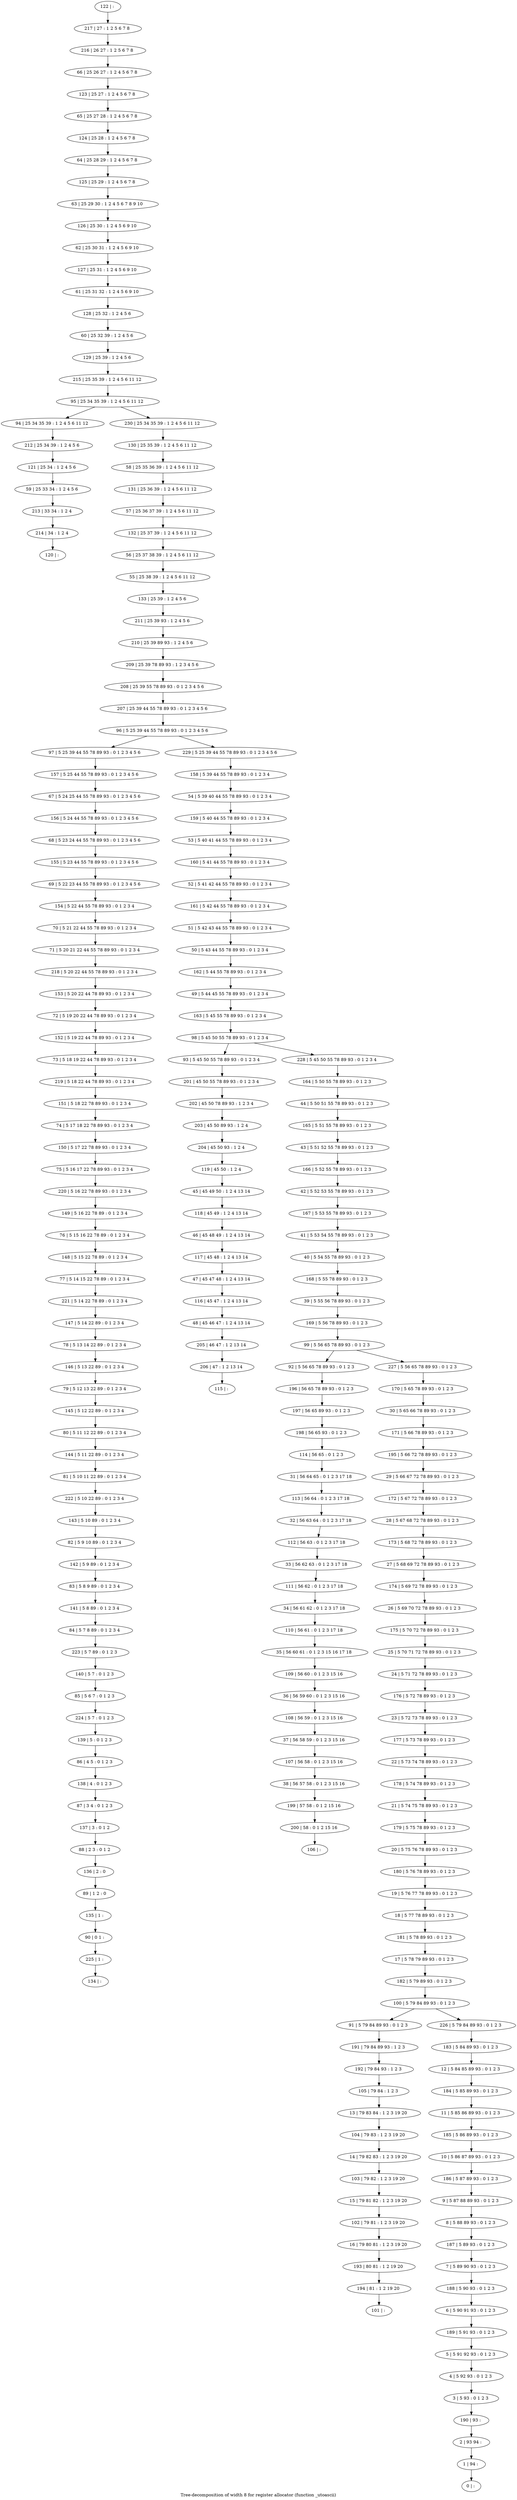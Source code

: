 digraph G {
graph [label="Tree-decomposition of width 8 for register allocator (function _utoascii)"]
0[label="0 | : "];
1[label="1 | 94 : "];
2[label="2 | 93 94 : "];
3[label="3 | 5 93 : 0 1 2 3 "];
4[label="4 | 5 92 93 : 0 1 2 3 "];
5[label="5 | 5 91 92 93 : 0 1 2 3 "];
6[label="6 | 5 90 91 93 : 0 1 2 3 "];
7[label="7 | 5 89 90 93 : 0 1 2 3 "];
8[label="8 | 5 88 89 93 : 0 1 2 3 "];
9[label="9 | 5 87 88 89 93 : 0 1 2 3 "];
10[label="10 | 5 86 87 89 93 : 0 1 2 3 "];
11[label="11 | 5 85 86 89 93 : 0 1 2 3 "];
12[label="12 | 5 84 85 89 93 : 0 1 2 3 "];
13[label="13 | 79 83 84 : 1 2 3 19 20 "];
14[label="14 | 79 82 83 : 1 2 3 19 20 "];
15[label="15 | 79 81 82 : 1 2 3 19 20 "];
16[label="16 | 79 80 81 : 1 2 3 19 20 "];
17[label="17 | 5 78 79 89 93 : 0 1 2 3 "];
18[label="18 | 5 77 78 89 93 : 0 1 2 3 "];
19[label="19 | 5 76 77 78 89 93 : 0 1 2 3 "];
20[label="20 | 5 75 76 78 89 93 : 0 1 2 3 "];
21[label="21 | 5 74 75 78 89 93 : 0 1 2 3 "];
22[label="22 | 5 73 74 78 89 93 : 0 1 2 3 "];
23[label="23 | 5 72 73 78 89 93 : 0 1 2 3 "];
24[label="24 | 5 71 72 78 89 93 : 0 1 2 3 "];
25[label="25 | 5 70 71 72 78 89 93 : 0 1 2 3 "];
26[label="26 | 5 69 70 72 78 89 93 : 0 1 2 3 "];
27[label="27 | 5 68 69 72 78 89 93 : 0 1 2 3 "];
28[label="28 | 5 67 68 72 78 89 93 : 0 1 2 3 "];
29[label="29 | 5 66 67 72 78 89 93 : 0 1 2 3 "];
30[label="30 | 5 65 66 78 89 93 : 0 1 2 3 "];
31[label="31 | 56 64 65 : 0 1 2 3 17 18 "];
32[label="32 | 56 63 64 : 0 1 2 3 17 18 "];
33[label="33 | 56 62 63 : 0 1 2 3 17 18 "];
34[label="34 | 56 61 62 : 0 1 2 3 17 18 "];
35[label="35 | 56 60 61 : 0 1 2 3 15 16 17 18 "];
36[label="36 | 56 59 60 : 0 1 2 3 15 16 "];
37[label="37 | 56 58 59 : 0 1 2 3 15 16 "];
38[label="38 | 56 57 58 : 0 1 2 3 15 16 "];
39[label="39 | 5 55 56 78 89 93 : 0 1 2 3 "];
40[label="40 | 5 54 55 78 89 93 : 0 1 2 3 "];
41[label="41 | 5 53 54 55 78 89 93 : 0 1 2 3 "];
42[label="42 | 5 52 53 55 78 89 93 : 0 1 2 3 "];
43[label="43 | 5 51 52 55 78 89 93 : 0 1 2 3 "];
44[label="44 | 5 50 51 55 78 89 93 : 0 1 2 3 "];
45[label="45 | 45 49 50 : 1 2 4 13 14 "];
46[label="46 | 45 48 49 : 1 2 4 13 14 "];
47[label="47 | 45 47 48 : 1 2 4 13 14 "];
48[label="48 | 45 46 47 : 1 2 4 13 14 "];
49[label="49 | 5 44 45 55 78 89 93 : 0 1 2 3 4 "];
50[label="50 | 5 43 44 55 78 89 93 : 0 1 2 3 4 "];
51[label="51 | 5 42 43 44 55 78 89 93 : 0 1 2 3 4 "];
52[label="52 | 5 41 42 44 55 78 89 93 : 0 1 2 3 4 "];
53[label="53 | 5 40 41 44 55 78 89 93 : 0 1 2 3 4 "];
54[label="54 | 5 39 40 44 55 78 89 93 : 0 1 2 3 4 "];
55[label="55 | 25 38 39 : 1 2 4 5 6 11 12 "];
56[label="56 | 25 37 38 39 : 1 2 4 5 6 11 12 "];
57[label="57 | 25 36 37 39 : 1 2 4 5 6 11 12 "];
58[label="58 | 25 35 36 39 : 1 2 4 5 6 11 12 "];
59[label="59 | 25 33 34 : 1 2 4 5 6 "];
60[label="60 | 25 32 39 : 1 2 4 5 6 "];
61[label="61 | 25 31 32 : 1 2 4 5 6 9 10 "];
62[label="62 | 25 30 31 : 1 2 4 5 6 9 10 "];
63[label="63 | 25 29 30 : 1 2 4 5 6 7 8 9 10 "];
64[label="64 | 25 28 29 : 1 2 4 5 6 7 8 "];
65[label="65 | 25 27 28 : 1 2 4 5 6 7 8 "];
66[label="66 | 25 26 27 : 1 2 4 5 6 7 8 "];
67[label="67 | 5 24 25 44 55 78 89 93 : 0 1 2 3 4 5 6 "];
68[label="68 | 5 23 24 44 55 78 89 93 : 0 1 2 3 4 5 6 "];
69[label="69 | 5 22 23 44 55 78 89 93 : 0 1 2 3 4 5 6 "];
70[label="70 | 5 21 22 44 55 78 89 93 : 0 1 2 3 4 "];
71[label="71 | 5 20 21 22 44 55 78 89 93 : 0 1 2 3 4 "];
72[label="72 | 5 19 20 22 44 78 89 93 : 0 1 2 3 4 "];
73[label="73 | 5 18 19 22 44 78 89 93 : 0 1 2 3 4 "];
74[label="74 | 5 17 18 22 78 89 93 : 0 1 2 3 4 "];
75[label="75 | 5 16 17 22 78 89 93 : 0 1 2 3 4 "];
76[label="76 | 5 15 16 22 78 89 : 0 1 2 3 4 "];
77[label="77 | 5 14 15 22 78 89 : 0 1 2 3 4 "];
78[label="78 | 5 13 14 22 89 : 0 1 2 3 4 "];
79[label="79 | 5 12 13 22 89 : 0 1 2 3 4 "];
80[label="80 | 5 11 12 22 89 : 0 1 2 3 4 "];
81[label="81 | 5 10 11 22 89 : 0 1 2 3 4 "];
82[label="82 | 5 9 10 89 : 0 1 2 3 4 "];
83[label="83 | 5 8 9 89 : 0 1 2 3 4 "];
84[label="84 | 5 7 8 89 : 0 1 2 3 4 "];
85[label="85 | 5 6 7 : 0 1 2 3 "];
86[label="86 | 4 5 : 0 1 2 3 "];
87[label="87 | 3 4 : 0 1 2 3 "];
88[label="88 | 2 3 : 0 1 2 "];
89[label="89 | 1 2 : 0 "];
90[label="90 | 0 1 : "];
91[label="91 | 5 79 84 89 93 : 0 1 2 3 "];
92[label="92 | 5 56 65 78 89 93 : 0 1 2 3 "];
93[label="93 | 5 45 50 55 78 89 93 : 0 1 2 3 4 "];
94[label="94 | 25 34 35 39 : 1 2 4 5 6 11 12 "];
95[label="95 | 25 34 35 39 : 1 2 4 5 6 11 12 "];
96[label="96 | 5 25 39 44 55 78 89 93 : 0 1 2 3 4 5 6 "];
97[label="97 | 5 25 39 44 55 78 89 93 : 0 1 2 3 4 5 6 "];
98[label="98 | 5 45 50 55 78 89 93 : 0 1 2 3 4 "];
99[label="99 | 5 56 65 78 89 93 : 0 1 2 3 "];
100[label="100 | 5 79 84 89 93 : 0 1 2 3 "];
101[label="101 | : "];
102[label="102 | 79 81 : 1 2 3 19 20 "];
103[label="103 | 79 82 : 1 2 3 19 20 "];
104[label="104 | 79 83 : 1 2 3 19 20 "];
105[label="105 | 79 84 : 1 2 3 "];
106[label="106 | : "];
107[label="107 | 56 58 : 0 1 2 3 15 16 "];
108[label="108 | 56 59 : 0 1 2 3 15 16 "];
109[label="109 | 56 60 : 0 1 2 3 15 16 "];
110[label="110 | 56 61 : 0 1 2 3 17 18 "];
111[label="111 | 56 62 : 0 1 2 3 17 18 "];
112[label="112 | 56 63 : 0 1 2 3 17 18 "];
113[label="113 | 56 64 : 0 1 2 3 17 18 "];
114[label="114 | 56 65 : 0 1 2 3 "];
115[label="115 | : "];
116[label="116 | 45 47 : 1 2 4 13 14 "];
117[label="117 | 45 48 : 1 2 4 13 14 "];
118[label="118 | 45 49 : 1 2 4 13 14 "];
119[label="119 | 45 50 : 1 2 4 "];
120[label="120 | : "];
121[label="121 | 25 34 : 1 2 4 5 6 "];
122[label="122 | : "];
123[label="123 | 25 27 : 1 2 4 5 6 7 8 "];
124[label="124 | 25 28 : 1 2 4 5 6 7 8 "];
125[label="125 | 25 29 : 1 2 4 5 6 7 8 "];
126[label="126 | 25 30 : 1 2 4 5 6 9 10 "];
127[label="127 | 25 31 : 1 2 4 5 6 9 10 "];
128[label="128 | 25 32 : 1 2 4 5 6 "];
129[label="129 | 25 39 : 1 2 4 5 6 "];
130[label="130 | 25 35 39 : 1 2 4 5 6 11 12 "];
131[label="131 | 25 36 39 : 1 2 4 5 6 11 12 "];
132[label="132 | 25 37 39 : 1 2 4 5 6 11 12 "];
133[label="133 | 25 39 : 1 2 4 5 6 "];
134[label="134 | : "];
135[label="135 | 1 : "];
136[label="136 | 2 : 0 "];
137[label="137 | 3 : 0 1 2 "];
138[label="138 | 4 : 0 1 2 3 "];
139[label="139 | 5 : 0 1 2 3 "];
140[label="140 | 5 7 : 0 1 2 3 "];
141[label="141 | 5 8 89 : 0 1 2 3 4 "];
142[label="142 | 5 9 89 : 0 1 2 3 4 "];
143[label="143 | 5 10 89 : 0 1 2 3 4 "];
144[label="144 | 5 11 22 89 : 0 1 2 3 4 "];
145[label="145 | 5 12 22 89 : 0 1 2 3 4 "];
146[label="146 | 5 13 22 89 : 0 1 2 3 4 "];
147[label="147 | 5 14 22 89 : 0 1 2 3 4 "];
148[label="148 | 5 15 22 78 89 : 0 1 2 3 4 "];
149[label="149 | 5 16 22 78 89 : 0 1 2 3 4 "];
150[label="150 | 5 17 22 78 89 93 : 0 1 2 3 4 "];
151[label="151 | 5 18 22 78 89 93 : 0 1 2 3 4 "];
152[label="152 | 5 19 22 44 78 89 93 : 0 1 2 3 4 "];
153[label="153 | 5 20 22 44 78 89 93 : 0 1 2 3 4 "];
154[label="154 | 5 22 44 55 78 89 93 : 0 1 2 3 4 "];
155[label="155 | 5 23 44 55 78 89 93 : 0 1 2 3 4 5 6 "];
156[label="156 | 5 24 44 55 78 89 93 : 0 1 2 3 4 5 6 "];
157[label="157 | 5 25 44 55 78 89 93 : 0 1 2 3 4 5 6 "];
158[label="158 | 5 39 44 55 78 89 93 : 0 1 2 3 4 "];
159[label="159 | 5 40 44 55 78 89 93 : 0 1 2 3 4 "];
160[label="160 | 5 41 44 55 78 89 93 : 0 1 2 3 4 "];
161[label="161 | 5 42 44 55 78 89 93 : 0 1 2 3 4 "];
162[label="162 | 5 44 55 78 89 93 : 0 1 2 3 4 "];
163[label="163 | 5 45 55 78 89 93 : 0 1 2 3 4 "];
164[label="164 | 5 50 55 78 89 93 : 0 1 2 3 "];
165[label="165 | 5 51 55 78 89 93 : 0 1 2 3 "];
166[label="166 | 5 52 55 78 89 93 : 0 1 2 3 "];
167[label="167 | 5 53 55 78 89 93 : 0 1 2 3 "];
168[label="168 | 5 55 78 89 93 : 0 1 2 3 "];
169[label="169 | 5 56 78 89 93 : 0 1 2 3 "];
170[label="170 | 5 65 78 89 93 : 0 1 2 3 "];
171[label="171 | 5 66 78 89 93 : 0 1 2 3 "];
172[label="172 | 5 67 72 78 89 93 : 0 1 2 3 "];
173[label="173 | 5 68 72 78 89 93 : 0 1 2 3 "];
174[label="174 | 5 69 72 78 89 93 : 0 1 2 3 "];
175[label="175 | 5 70 72 78 89 93 : 0 1 2 3 "];
176[label="176 | 5 72 78 89 93 : 0 1 2 3 "];
177[label="177 | 5 73 78 89 93 : 0 1 2 3 "];
178[label="178 | 5 74 78 89 93 : 0 1 2 3 "];
179[label="179 | 5 75 78 89 93 : 0 1 2 3 "];
180[label="180 | 5 76 78 89 93 : 0 1 2 3 "];
181[label="181 | 5 78 89 93 : 0 1 2 3 "];
182[label="182 | 5 79 89 93 : 0 1 2 3 "];
183[label="183 | 5 84 89 93 : 0 1 2 3 "];
184[label="184 | 5 85 89 93 : 0 1 2 3 "];
185[label="185 | 5 86 89 93 : 0 1 2 3 "];
186[label="186 | 5 87 89 93 : 0 1 2 3 "];
187[label="187 | 5 89 93 : 0 1 2 3 "];
188[label="188 | 5 90 93 : 0 1 2 3 "];
189[label="189 | 5 91 93 : 0 1 2 3 "];
190[label="190 | 93 : "];
191[label="191 | 79 84 89 93 : 1 2 3 "];
192[label="192 | 79 84 93 : 1 2 3 "];
193[label="193 | 80 81 : 1 2 19 20 "];
194[label="194 | 81 : 1 2 19 20 "];
195[label="195 | 5 66 72 78 89 93 : 0 1 2 3 "];
196[label="196 | 56 65 78 89 93 : 0 1 2 3 "];
197[label="197 | 56 65 89 93 : 0 1 2 3 "];
198[label="198 | 56 65 93 : 0 1 2 3 "];
199[label="199 | 57 58 : 0 1 2 15 16 "];
200[label="200 | 58 : 0 1 2 15 16 "];
201[label="201 | 45 50 55 78 89 93 : 0 1 2 3 4 "];
202[label="202 | 45 50 78 89 93 : 1 2 3 4 "];
203[label="203 | 45 50 89 93 : 1 2 4 "];
204[label="204 | 45 50 93 : 1 2 4 "];
205[label="205 | 46 47 : 1 2 13 14 "];
206[label="206 | 47 : 1 2 13 14 "];
207[label="207 | 25 39 44 55 78 89 93 : 0 1 2 3 4 5 6 "];
208[label="208 | 25 39 55 78 89 93 : 0 1 2 3 4 5 6 "];
209[label="209 | 25 39 78 89 93 : 1 2 3 4 5 6 "];
210[label="210 | 25 39 89 93 : 1 2 4 5 6 "];
211[label="211 | 25 39 93 : 1 2 4 5 6 "];
212[label="212 | 25 34 39 : 1 2 4 5 6 "];
213[label="213 | 33 34 : 1 2 4 "];
214[label="214 | 34 : 1 2 4 "];
215[label="215 | 25 35 39 : 1 2 4 5 6 11 12 "];
216[label="216 | 26 27 : 1 2 5 6 7 8 "];
217[label="217 | 27 : 1 2 5 6 7 8 "];
218[label="218 | 5 20 22 44 55 78 89 93 : 0 1 2 3 4 "];
219[label="219 | 5 18 22 44 78 89 93 : 0 1 2 3 4 "];
220[label="220 | 5 16 22 78 89 93 : 0 1 2 3 4 "];
221[label="221 | 5 14 22 78 89 : 0 1 2 3 4 "];
222[label="222 | 5 10 22 89 : 0 1 2 3 4 "];
223[label="223 | 5 7 89 : 0 1 2 3 "];
224[label="224 | 5 7 : 0 1 2 3 "];
225[label="225 | 1 : "];
226[label="226 | 5 79 84 89 93 : 0 1 2 3 "];
227[label="227 | 5 56 65 78 89 93 : 0 1 2 3 "];
228[label="228 | 5 45 50 55 78 89 93 : 0 1 2 3 4 "];
229[label="229 | 5 25 39 44 55 78 89 93 : 0 1 2 3 4 5 6 "];
230[label="230 | 25 34 35 39 : 1 2 4 5 6 11 12 "];
70->71 ;
102->16 ;
15->102 ;
103->15 ;
14->103 ;
104->14 ;
13->104 ;
105->13 ;
107->38 ;
37->107 ;
108->37 ;
36->108 ;
109->36 ;
35->109 ;
110->35 ;
34->110 ;
111->34 ;
33->111 ;
112->33 ;
32->112 ;
113->32 ;
31->113 ;
114->31 ;
116->48 ;
47->116 ;
117->47 ;
46->117 ;
118->46 ;
45->118 ;
119->45 ;
121->59 ;
135->90 ;
89->135 ;
136->89 ;
88->136 ;
137->88 ;
87->137 ;
138->87 ;
86->138 ;
139->86 ;
140->85 ;
141->84 ;
83->141 ;
142->83 ;
82->142 ;
143->82 ;
144->81 ;
80->144 ;
145->80 ;
79->145 ;
146->79 ;
78->146 ;
147->78 ;
148->77 ;
76->148 ;
149->76 ;
150->75 ;
74->150 ;
151->74 ;
152->73 ;
72->152 ;
153->72 ;
154->70 ;
69->154 ;
155->69 ;
68->155 ;
156->68 ;
67->156 ;
157->67 ;
97->157 ;
91->191 ;
192->105 ;
191->192 ;
16->193 ;
194->101 ;
193->194 ;
92->196 ;
196->197 ;
198->114 ;
197->198 ;
38->199 ;
200->106 ;
199->200 ;
93->201 ;
201->202 ;
202->203 ;
204->119 ;
203->204 ;
48->205 ;
206->115 ;
205->206 ;
212->121 ;
94->212 ;
59->213 ;
214->120 ;
213->214 ;
218->153 ;
71->218 ;
219->151 ;
73->219 ;
220->149 ;
75->220 ;
221->147 ;
77->221 ;
222->143 ;
81->222 ;
223->140 ;
84->223 ;
224->139 ;
85->224 ;
225->134 ;
90->225 ;
122->217 ;
217->216 ;
216->66 ;
66->123 ;
123->65 ;
65->124 ;
124->64 ;
64->125 ;
125->63 ;
63->126 ;
126->62 ;
62->127 ;
127->61 ;
61->128 ;
128->60 ;
60->129 ;
129->215 ;
215->95 ;
130->58 ;
58->131 ;
131->57 ;
57->132 ;
132->56 ;
56->55 ;
55->133 ;
133->211 ;
211->210 ;
210->209 ;
209->208 ;
208->207 ;
207->96 ;
158->54 ;
54->159 ;
159->53 ;
53->160 ;
160->52 ;
52->161 ;
161->51 ;
51->50 ;
50->162 ;
162->49 ;
49->163 ;
163->98 ;
164->44 ;
44->165 ;
165->43 ;
43->166 ;
166->42 ;
42->167 ;
167->41 ;
41->40 ;
40->168 ;
168->39 ;
39->169 ;
169->99 ;
170->30 ;
30->171 ;
171->195 ;
195->29 ;
29->172 ;
172->28 ;
28->173 ;
173->27 ;
27->174 ;
174->26 ;
26->175 ;
175->25 ;
25->24 ;
24->176 ;
176->23 ;
23->177 ;
177->22 ;
22->178 ;
178->21 ;
21->179 ;
179->20 ;
20->180 ;
180->19 ;
19->18 ;
18->181 ;
181->17 ;
17->182 ;
182->100 ;
183->12 ;
12->184 ;
184->11 ;
11->185 ;
185->10 ;
10->186 ;
186->9 ;
9->8 ;
8->187 ;
187->7 ;
7->188 ;
188->6 ;
6->189 ;
189->5 ;
5->4 ;
4->3 ;
3->190 ;
190->2 ;
2->1 ;
1->0 ;
226->183 ;
227->170 ;
228->164 ;
229->158 ;
230->130 ;
100->91 ;
100->226 ;
99->92 ;
99->227 ;
98->93 ;
98->228 ;
96->97 ;
96->229 ;
95->94 ;
95->230 ;
}
